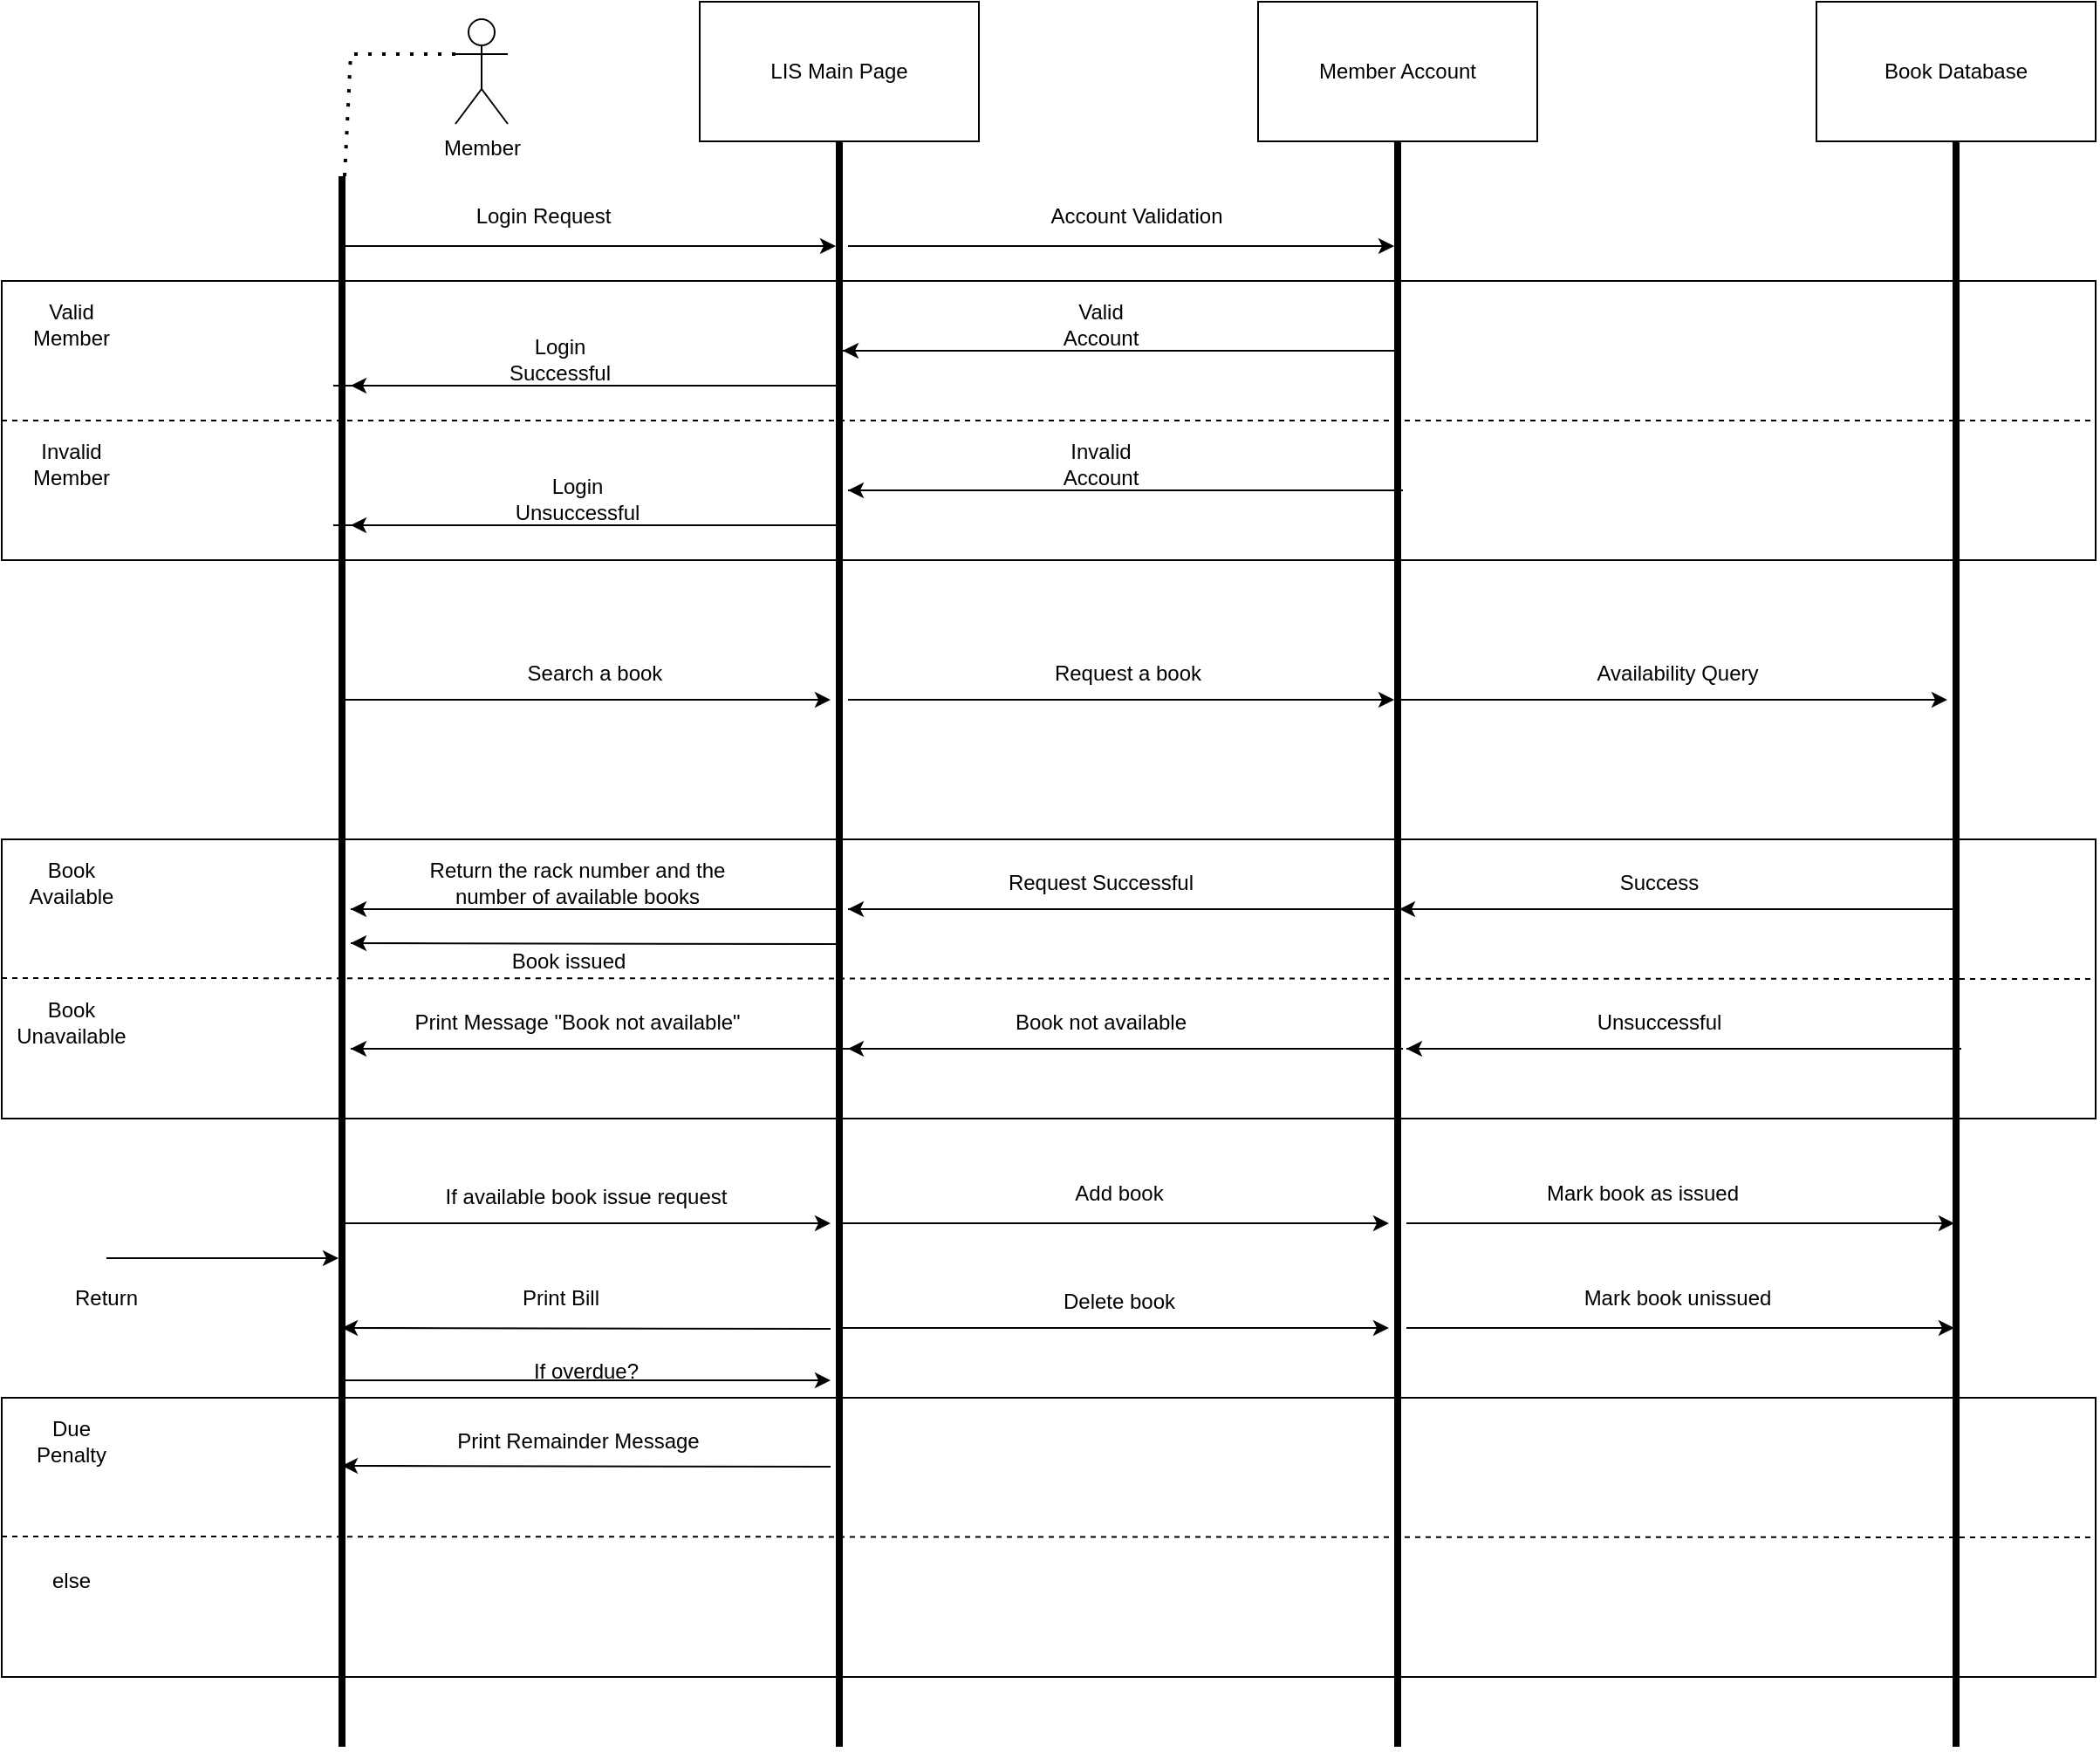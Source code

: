 <mxfile version="23.1.2" type="github">
  <diagram name="Page-1" id="kp5h2HxVuWxmvvwUFG4n">
    <mxGraphModel dx="2284" dy="780" grid="1" gridSize="10" guides="1" tooltips="1" connect="1" arrows="1" fold="1" page="1" pageScale="1" pageWidth="850" pageHeight="1100" math="0" shadow="0">
      <root>
        <mxCell id="0" />
        <mxCell id="1" parent="0" />
        <mxCell id="KqxjXM2WxhmaJUW-WSdB-1" value="LIS Main Page" style="rounded=0;whiteSpace=wrap;html=1;" vertex="1" parent="1">
          <mxGeometry x="320" y="80" width="160" height="80" as="geometry" />
        </mxCell>
        <mxCell id="KqxjXM2WxhmaJUW-WSdB-2" value="Member Account" style="rounded=0;whiteSpace=wrap;html=1;" vertex="1" parent="1">
          <mxGeometry x="640" y="80" width="160" height="80" as="geometry" />
        </mxCell>
        <mxCell id="KqxjXM2WxhmaJUW-WSdB-3" value="Book Database" style="rounded=0;whiteSpace=wrap;html=1;" vertex="1" parent="1">
          <mxGeometry x="960" y="80" width="160" height="80" as="geometry" />
        </mxCell>
        <mxCell id="KqxjXM2WxhmaJUW-WSdB-4" value="Member" style="shape=umlActor;verticalLabelPosition=bottom;verticalAlign=top;html=1;outlineConnect=0;" vertex="1" parent="1">
          <mxGeometry x="180" y="90" width="30" height="60" as="geometry" />
        </mxCell>
        <mxCell id="KqxjXM2WxhmaJUW-WSdB-5" value="" style="line;strokeWidth=4;direction=south;html=1;perimeter=backbonePerimeter;points=[];outlineConnect=0;" vertex="1" parent="1">
          <mxGeometry x="110" y="180" width="10" height="900" as="geometry" />
        </mxCell>
        <mxCell id="KqxjXM2WxhmaJUW-WSdB-6" value="" style="line;strokeWidth=4;direction=south;html=1;perimeter=backbonePerimeter;points=[];outlineConnect=0;" vertex="1" parent="1">
          <mxGeometry x="395" y="160" width="10" height="920" as="geometry" />
        </mxCell>
        <mxCell id="KqxjXM2WxhmaJUW-WSdB-7" value="" style="line;strokeWidth=4;direction=south;html=1;perimeter=backbonePerimeter;points=[];outlineConnect=0;" vertex="1" parent="1">
          <mxGeometry x="715" y="160" width="10" height="920" as="geometry" />
        </mxCell>
        <mxCell id="KqxjXM2WxhmaJUW-WSdB-8" value="" style="line;strokeWidth=4;direction=south;html=1;perimeter=backbonePerimeter;points=[];outlineConnect=0;" vertex="1" parent="1">
          <mxGeometry x="1035" y="160" width="10" height="920" as="geometry" />
        </mxCell>
        <mxCell id="KqxjXM2WxhmaJUW-WSdB-11" value="" style="rounded=0;whiteSpace=wrap;html=1;fillColor=none;" vertex="1" parent="1">
          <mxGeometry x="-80" y="240" width="1200" height="160" as="geometry" />
        </mxCell>
        <mxCell id="KqxjXM2WxhmaJUW-WSdB-12" value="" style="rounded=0;whiteSpace=wrap;html=1;fillColor=none;" vertex="1" parent="1">
          <mxGeometry x="-80" y="560" width="1200" height="160" as="geometry" />
        </mxCell>
        <mxCell id="KqxjXM2WxhmaJUW-WSdB-13" value="" style="rounded=0;whiteSpace=wrap;html=1;fillColor=none;" vertex="1" parent="1">
          <mxGeometry x="-80" y="880" width="1200" height="160" as="geometry" />
        </mxCell>
        <mxCell id="KqxjXM2WxhmaJUW-WSdB-15" value="" style="endArrow=none;dashed=1;html=1;rounded=0;exitX=0;exitY=0.5;exitDx=0;exitDy=0;entryX=1;entryY=0.5;entryDx=0;entryDy=0;" edge="1" parent="1" source="KqxjXM2WxhmaJUW-WSdB-11" target="KqxjXM2WxhmaJUW-WSdB-11">
          <mxGeometry width="50" height="50" relative="1" as="geometry">
            <mxPoint x="600" y="440" as="sourcePoint" />
            <mxPoint x="650" y="390" as="targetPoint" />
          </mxGeometry>
        </mxCell>
        <mxCell id="KqxjXM2WxhmaJUW-WSdB-16" value="" style="endArrow=none;dashed=1;html=1;rounded=0;exitX=0;exitY=0.5;exitDx=0;exitDy=0;" edge="1" parent="1">
          <mxGeometry width="50" height="50" relative="1" as="geometry">
            <mxPoint x="-80" y="639.5" as="sourcePoint" />
            <mxPoint x="1120" y="640" as="targetPoint" />
          </mxGeometry>
        </mxCell>
        <mxCell id="KqxjXM2WxhmaJUW-WSdB-17" value="" style="endArrow=none;dashed=1;html=1;rounded=0;exitX=0;exitY=0.5;exitDx=0;exitDy=0;" edge="1" parent="1">
          <mxGeometry width="50" height="50" relative="1" as="geometry">
            <mxPoint x="-80" y="959.5" as="sourcePoint" />
            <mxPoint x="1120" y="960" as="targetPoint" />
          </mxGeometry>
        </mxCell>
        <mxCell id="KqxjXM2WxhmaJUW-WSdB-18" value="Valid Member" style="text;html=1;strokeColor=none;fillColor=none;align=center;verticalAlign=middle;whiteSpace=wrap;rounded=0;" vertex="1" parent="1">
          <mxGeometry x="-70" y="250" width="60" height="30" as="geometry" />
        </mxCell>
        <mxCell id="KqxjXM2WxhmaJUW-WSdB-19" value="Invalid Member" style="text;html=1;strokeColor=none;fillColor=none;align=center;verticalAlign=middle;whiteSpace=wrap;rounded=0;" vertex="1" parent="1">
          <mxGeometry x="-70" y="330" width="60" height="30" as="geometry" />
        </mxCell>
        <mxCell id="KqxjXM2WxhmaJUW-WSdB-20" value="Book Available" style="text;html=1;strokeColor=none;fillColor=none;align=center;verticalAlign=middle;whiteSpace=wrap;rounded=0;" vertex="1" parent="1">
          <mxGeometry x="-70" y="570" width="60" height="30" as="geometry" />
        </mxCell>
        <mxCell id="KqxjXM2WxhmaJUW-WSdB-21" value="Book Unavailable" style="text;html=1;strokeColor=none;fillColor=none;align=center;verticalAlign=middle;whiteSpace=wrap;rounded=0;" vertex="1" parent="1">
          <mxGeometry x="-70" y="650" width="60" height="30" as="geometry" />
        </mxCell>
        <mxCell id="KqxjXM2WxhmaJUW-WSdB-22" value="Due Penalty" style="text;html=1;strokeColor=none;fillColor=none;align=center;verticalAlign=middle;whiteSpace=wrap;rounded=0;" vertex="1" parent="1">
          <mxGeometry x="-70" y="890" width="60" height="30" as="geometry" />
        </mxCell>
        <mxCell id="KqxjXM2WxhmaJUW-WSdB-23" value="else" style="text;html=1;strokeColor=none;fillColor=none;align=center;verticalAlign=middle;whiteSpace=wrap;rounded=0;" vertex="1" parent="1">
          <mxGeometry x="-70" y="970" width="60" height="30" as="geometry" />
        </mxCell>
        <mxCell id="KqxjXM2WxhmaJUW-WSdB-24" value="" style="endArrow=classic;html=1;rounded=0;" edge="1" parent="1" source="KqxjXM2WxhmaJUW-WSdB-5" target="KqxjXM2WxhmaJUW-WSdB-6">
          <mxGeometry width="50" height="50" relative="1" as="geometry">
            <mxPoint x="600" y="420" as="sourcePoint" />
            <mxPoint x="650" y="370" as="targetPoint" />
            <Array as="points">
              <mxPoint x="280" y="220" />
            </Array>
          </mxGeometry>
        </mxCell>
        <mxCell id="KqxjXM2WxhmaJUW-WSdB-25" value="" style="endArrow=classic;html=1;rounded=0;" edge="1" parent="1" target="KqxjXM2WxhmaJUW-WSdB-7">
          <mxGeometry width="50" height="50" relative="1" as="geometry">
            <mxPoint x="405" y="220" as="sourcePoint" />
            <mxPoint x="687" y="220" as="targetPoint" />
            <Array as="points">
              <mxPoint x="569" y="220" />
            </Array>
          </mxGeometry>
        </mxCell>
        <mxCell id="KqxjXM2WxhmaJUW-WSdB-26" value="Login Request&lt;br&gt;" style="text;html=1;align=center;verticalAlign=middle;resizable=0;points=[];autosize=1;strokeColor=none;fillColor=none;" vertex="1" parent="1">
          <mxGeometry x="180" y="188" width="100" height="30" as="geometry" />
        </mxCell>
        <mxCell id="KqxjXM2WxhmaJUW-WSdB-27" value="Account Validation" style="text;html=1;align=center;verticalAlign=middle;resizable=0;points=[];autosize=1;strokeColor=none;fillColor=none;" vertex="1" parent="1">
          <mxGeometry x="510" y="188" width="120" height="30" as="geometry" />
        </mxCell>
        <mxCell id="KqxjXM2WxhmaJUW-WSdB-28" value="" style="endArrow=none;dashed=1;html=1;dashPattern=1 3;strokeWidth=2;rounded=0;" edge="1" parent="1" source="KqxjXM2WxhmaJUW-WSdB-5">
          <mxGeometry width="50" height="50" relative="1" as="geometry">
            <mxPoint x="600" y="420" as="sourcePoint" />
            <mxPoint x="120" y="110" as="targetPoint" />
          </mxGeometry>
        </mxCell>
        <mxCell id="KqxjXM2WxhmaJUW-WSdB-29" value="" style="endArrow=none;dashed=1;html=1;dashPattern=1 3;strokeWidth=2;rounded=0;exitX=0;exitY=0.333;exitDx=0;exitDy=0;exitPerimeter=0;" edge="1" parent="1" source="KqxjXM2WxhmaJUW-WSdB-4">
          <mxGeometry width="50" height="50" relative="1" as="geometry">
            <mxPoint x="126" y="190" as="sourcePoint" />
            <mxPoint x="120" y="110" as="targetPoint" />
          </mxGeometry>
        </mxCell>
        <mxCell id="KqxjXM2WxhmaJUW-WSdB-31" value="" style="endArrow=classic;html=1;rounded=0;" edge="1" parent="1">
          <mxGeometry width="50" height="50" relative="1" as="geometry">
            <mxPoint x="402" y="280" as="sourcePoint" />
            <mxPoint x="402" y="280" as="targetPoint" />
            <Array as="points">
              <mxPoint x="720" y="280" />
            </Array>
          </mxGeometry>
        </mxCell>
        <mxCell id="KqxjXM2WxhmaJUW-WSdB-32" value="Valid Account" style="text;html=1;strokeColor=none;fillColor=none;align=center;verticalAlign=middle;whiteSpace=wrap;rounded=0;" vertex="1" parent="1">
          <mxGeometry x="520" y="250" width="60" height="30" as="geometry" />
        </mxCell>
        <mxCell id="KqxjXM2WxhmaJUW-WSdB-33" value="" style="endArrow=classic;html=1;rounded=0;" edge="1" parent="1">
          <mxGeometry width="50" height="50" relative="1" as="geometry">
            <mxPoint x="110" y="300" as="sourcePoint" />
            <mxPoint x="120" y="300" as="targetPoint" />
            <Array as="points">
              <mxPoint x="400" y="300" />
            </Array>
          </mxGeometry>
        </mxCell>
        <mxCell id="KqxjXM2WxhmaJUW-WSdB-34" value="Login Successful" style="text;html=1;strokeColor=none;fillColor=none;align=center;verticalAlign=middle;whiteSpace=wrap;rounded=0;" vertex="1" parent="1">
          <mxGeometry x="210" y="270" width="60" height="30" as="geometry" />
        </mxCell>
        <mxCell id="KqxjXM2WxhmaJUW-WSdB-35" value="" style="endArrow=classic;html=1;rounded=0;" edge="1" parent="1">
          <mxGeometry width="50" height="50" relative="1" as="geometry">
            <mxPoint x="405" y="360" as="sourcePoint" />
            <mxPoint x="405" y="360" as="targetPoint" />
            <Array as="points">
              <mxPoint x="723" y="360" />
            </Array>
          </mxGeometry>
        </mxCell>
        <mxCell id="KqxjXM2WxhmaJUW-WSdB-36" value="Invalid Account" style="text;html=1;strokeColor=none;fillColor=none;align=center;verticalAlign=middle;whiteSpace=wrap;rounded=0;" vertex="1" parent="1">
          <mxGeometry x="520" y="330" width="60" height="30" as="geometry" />
        </mxCell>
        <mxCell id="KqxjXM2WxhmaJUW-WSdB-37" value="" style="endArrow=classic;html=1;rounded=0;" edge="1" parent="1">
          <mxGeometry width="50" height="50" relative="1" as="geometry">
            <mxPoint x="110" y="380" as="sourcePoint" />
            <mxPoint x="120" y="380" as="targetPoint" />
            <Array as="points">
              <mxPoint x="400" y="380" />
            </Array>
          </mxGeometry>
        </mxCell>
        <mxCell id="KqxjXM2WxhmaJUW-WSdB-38" value="Login Unsuccessful" style="text;html=1;strokeColor=none;fillColor=none;align=center;verticalAlign=middle;whiteSpace=wrap;rounded=0;" vertex="1" parent="1">
          <mxGeometry x="220" y="350" width="60" height="30" as="geometry" />
        </mxCell>
        <mxCell id="KqxjXM2WxhmaJUW-WSdB-39" value="" style="endArrow=classic;html=1;rounded=0;" edge="1" parent="1">
          <mxGeometry width="50" height="50" relative="1" as="geometry">
            <mxPoint x="113" y="480" as="sourcePoint" />
            <mxPoint x="395" y="480" as="targetPoint" />
            <Array as="points">
              <mxPoint x="277" y="480" />
            </Array>
          </mxGeometry>
        </mxCell>
        <mxCell id="KqxjXM2WxhmaJUW-WSdB-40" value="Search a book" style="text;html=1;strokeColor=none;fillColor=none;align=center;verticalAlign=middle;whiteSpace=wrap;rounded=0;" vertex="1" parent="1">
          <mxGeometry x="220" y="450" width="80" height="30" as="geometry" />
        </mxCell>
        <mxCell id="KqxjXM2WxhmaJUW-WSdB-41" value="" style="endArrow=classic;html=1;rounded=0;" edge="1" parent="1">
          <mxGeometry width="50" height="50" relative="1" as="geometry">
            <mxPoint x="405" y="480" as="sourcePoint" />
            <mxPoint x="718" y="480" as="targetPoint" />
            <Array as="points">
              <mxPoint x="569" y="480" />
            </Array>
          </mxGeometry>
        </mxCell>
        <mxCell id="KqxjXM2WxhmaJUW-WSdB-42" value="Request a book" style="text;html=1;align=center;verticalAlign=middle;resizable=0;points=[];autosize=1;strokeColor=none;fillColor=none;" vertex="1" parent="1">
          <mxGeometry x="510" y="450" width="110" height="30" as="geometry" />
        </mxCell>
        <mxCell id="KqxjXM2WxhmaJUW-WSdB-43" value="" style="endArrow=classic;html=1;rounded=0;" edge="1" parent="1">
          <mxGeometry width="50" height="50" relative="1" as="geometry">
            <mxPoint x="722" y="480" as="sourcePoint" />
            <mxPoint x="1035" y="480" as="targetPoint" />
            <Array as="points">
              <mxPoint x="886" y="480" />
            </Array>
          </mxGeometry>
        </mxCell>
        <mxCell id="KqxjXM2WxhmaJUW-WSdB-44" value="Availability Query" style="text;html=1;align=center;verticalAlign=middle;resizable=0;points=[];autosize=1;strokeColor=none;fillColor=none;" vertex="1" parent="1">
          <mxGeometry x="820" y="450" width="120" height="30" as="geometry" />
        </mxCell>
        <mxCell id="KqxjXM2WxhmaJUW-WSdB-45" value="" style="endArrow=classic;html=1;rounded=0;" edge="1" parent="1">
          <mxGeometry width="50" height="50" relative="1" as="geometry">
            <mxPoint x="721" y="600" as="sourcePoint" />
            <mxPoint x="721" y="600" as="targetPoint" />
            <Array as="points">
              <mxPoint x="1039" y="600" />
            </Array>
          </mxGeometry>
        </mxCell>
        <mxCell id="KqxjXM2WxhmaJUW-WSdB-46" value="" style="endArrow=classic;html=1;rounded=0;" edge="1" parent="1">
          <mxGeometry width="50" height="50" relative="1" as="geometry">
            <mxPoint x="725" y="680" as="sourcePoint" />
            <mxPoint x="725" y="680" as="targetPoint" />
            <Array as="points">
              <mxPoint x="1043" y="680" />
            </Array>
          </mxGeometry>
        </mxCell>
        <mxCell id="KqxjXM2WxhmaJUW-WSdB-47" value="" style="endArrow=classic;html=1;rounded=0;" edge="1" parent="1">
          <mxGeometry width="50" height="50" relative="1" as="geometry">
            <mxPoint x="405" y="600" as="sourcePoint" />
            <mxPoint x="405" y="600" as="targetPoint" />
            <Array as="points">
              <mxPoint x="723" y="600" />
            </Array>
          </mxGeometry>
        </mxCell>
        <mxCell id="KqxjXM2WxhmaJUW-WSdB-48" value="" style="endArrow=classic;html=1;rounded=0;" edge="1" parent="1">
          <mxGeometry width="50" height="50" relative="1" as="geometry">
            <mxPoint x="405" y="680" as="sourcePoint" />
            <mxPoint x="405" y="680" as="targetPoint" />
            <Array as="points">
              <mxPoint x="723" y="680" />
            </Array>
          </mxGeometry>
        </mxCell>
        <mxCell id="KqxjXM2WxhmaJUW-WSdB-49" value="" style="endArrow=classic;html=1;rounded=0;" edge="1" parent="1">
          <mxGeometry width="50" height="50" relative="1" as="geometry">
            <mxPoint x="120" y="619.5" as="sourcePoint" />
            <mxPoint x="120" y="619.5" as="targetPoint" />
            <Array as="points">
              <mxPoint x="400" y="620" />
            </Array>
          </mxGeometry>
        </mxCell>
        <mxCell id="KqxjXM2WxhmaJUW-WSdB-50" value="" style="endArrow=classic;html=1;rounded=0;" edge="1" parent="1">
          <mxGeometry width="50" height="50" relative="1" as="geometry">
            <mxPoint x="120" y="680" as="sourcePoint" />
            <mxPoint x="120" y="680" as="targetPoint" />
            <Array as="points">
              <mxPoint x="438" y="680" />
            </Array>
          </mxGeometry>
        </mxCell>
        <mxCell id="KqxjXM2WxhmaJUW-WSdB-51" value="Success" style="text;html=1;strokeColor=none;fillColor=none;align=center;verticalAlign=middle;whiteSpace=wrap;rounded=0;" vertex="1" parent="1">
          <mxGeometry x="840" y="570" width="60" height="30" as="geometry" />
        </mxCell>
        <mxCell id="KqxjXM2WxhmaJUW-WSdB-52" value="Unsuccessful" style="text;html=1;strokeColor=none;fillColor=none;align=center;verticalAlign=middle;whiteSpace=wrap;rounded=0;" vertex="1" parent="1">
          <mxGeometry x="840" y="650" width="60" height="30" as="geometry" />
        </mxCell>
        <mxCell id="KqxjXM2WxhmaJUW-WSdB-53" value="Request Successful" style="text;html=1;strokeColor=none;fillColor=none;align=center;verticalAlign=middle;whiteSpace=wrap;rounded=0;" vertex="1" parent="1">
          <mxGeometry x="495" y="570" width="110" height="30" as="geometry" />
        </mxCell>
        <mxCell id="KqxjXM2WxhmaJUW-WSdB-54" value="Book not available" style="text;html=1;strokeColor=none;fillColor=none;align=center;verticalAlign=middle;whiteSpace=wrap;rounded=0;" vertex="1" parent="1">
          <mxGeometry x="495" y="650" width="110" height="30" as="geometry" />
        </mxCell>
        <mxCell id="KqxjXM2WxhmaJUW-WSdB-55" value="Book issued" style="text;html=1;strokeColor=none;fillColor=none;align=center;verticalAlign=middle;whiteSpace=wrap;rounded=0;" vertex="1" parent="1">
          <mxGeometry x="200" y="615" width="90" height="30" as="geometry" />
        </mxCell>
        <mxCell id="KqxjXM2WxhmaJUW-WSdB-56" value="" style="endArrow=classic;html=1;rounded=0;" edge="1" parent="1">
          <mxGeometry width="50" height="50" relative="1" as="geometry">
            <mxPoint x="120" y="600" as="sourcePoint" />
            <mxPoint x="120" y="600" as="targetPoint" />
            <Array as="points">
              <mxPoint x="400" y="600" />
            </Array>
          </mxGeometry>
        </mxCell>
        <mxCell id="KqxjXM2WxhmaJUW-WSdB-57" value="Return the rack number and the number of available books" style="text;html=1;strokeColor=none;fillColor=none;align=center;verticalAlign=middle;whiteSpace=wrap;rounded=0;" vertex="1" parent="1">
          <mxGeometry x="145" y="570" width="210" height="30" as="geometry" />
        </mxCell>
        <mxCell id="KqxjXM2WxhmaJUW-WSdB-65" value="Print Message &quot;Book not available&quot;" style="text;html=1;strokeColor=none;fillColor=none;align=center;verticalAlign=middle;whiteSpace=wrap;rounded=0;" vertex="1" parent="1">
          <mxGeometry x="155" y="650" width="190" height="30" as="geometry" />
        </mxCell>
        <mxCell id="KqxjXM2WxhmaJUW-WSdB-67" value="" style="endArrow=classic;html=1;rounded=0;" edge="1" parent="1" target="KqxjXM2WxhmaJUW-WSdB-5">
          <mxGeometry width="50" height="50" relative="1" as="geometry">
            <mxPoint x="-20" y="800" as="sourcePoint" />
            <mxPoint x="30" y="760" as="targetPoint" />
            <Array as="points">
              <mxPoint x="60" y="800" />
            </Array>
          </mxGeometry>
        </mxCell>
        <mxCell id="KqxjXM2WxhmaJUW-WSdB-68" value="Return" style="text;html=1;strokeColor=none;fillColor=none;align=center;verticalAlign=middle;whiteSpace=wrap;rounded=0;" vertex="1" parent="1">
          <mxGeometry x="-50" y="808" width="60" height="30" as="geometry" />
        </mxCell>
        <mxCell id="KqxjXM2WxhmaJUW-WSdB-69" value="" style="endArrow=classic;html=1;rounded=0;" edge="1" parent="1">
          <mxGeometry width="50" height="50" relative="1" as="geometry">
            <mxPoint x="115" y="840" as="sourcePoint" />
            <mxPoint x="115" y="840" as="targetPoint" />
            <Array as="points">
              <mxPoint x="395" y="840.5" />
            </Array>
          </mxGeometry>
        </mxCell>
        <mxCell id="KqxjXM2WxhmaJUW-WSdB-70" value="" style="endArrow=classic;html=1;rounded=0;" edge="1" parent="1">
          <mxGeometry width="50" height="50" relative="1" as="geometry">
            <mxPoint x="113" y="780" as="sourcePoint" />
            <mxPoint x="395" y="780" as="targetPoint" />
            <Array as="points">
              <mxPoint x="277" y="780" />
            </Array>
          </mxGeometry>
        </mxCell>
        <mxCell id="KqxjXM2WxhmaJUW-WSdB-72" value="" style="endArrow=classic;html=1;rounded=0;" edge="1" parent="1">
          <mxGeometry width="50" height="50" relative="1" as="geometry">
            <mxPoint x="115" y="919" as="sourcePoint" />
            <mxPoint x="115" y="919" as="targetPoint" />
            <Array as="points">
              <mxPoint x="395" y="919.5" />
            </Array>
          </mxGeometry>
        </mxCell>
        <mxCell id="KqxjXM2WxhmaJUW-WSdB-73" value="If available book issue request" style="text;html=1;strokeColor=none;fillColor=none;align=center;verticalAlign=middle;whiteSpace=wrap;rounded=0;" vertex="1" parent="1">
          <mxGeometry x="170" y="750" width="170" height="30" as="geometry" />
        </mxCell>
        <mxCell id="KqxjXM2WxhmaJUW-WSdB-74" value="" style="endArrow=classic;html=1;rounded=0;" edge="1" parent="1" source="KqxjXM2WxhmaJUW-WSdB-6">
          <mxGeometry width="50" height="50" relative="1" as="geometry">
            <mxPoint x="433" y="780" as="sourcePoint" />
            <mxPoint x="715" y="780" as="targetPoint" />
            <Array as="points">
              <mxPoint x="597" y="780" />
            </Array>
          </mxGeometry>
        </mxCell>
        <mxCell id="KqxjXM2WxhmaJUW-WSdB-75" value="Add book" style="text;html=1;align=center;verticalAlign=middle;resizable=0;points=[];autosize=1;strokeColor=none;fillColor=none;" vertex="1" parent="1">
          <mxGeometry x="525" y="748" width="70" height="30" as="geometry" />
        </mxCell>
        <mxCell id="KqxjXM2WxhmaJUW-WSdB-76" value="" style="endArrow=classic;html=1;rounded=0;" edge="1" parent="1">
          <mxGeometry width="50" height="50" relative="1" as="geometry">
            <mxPoint x="725" y="780" as="sourcePoint" />
            <mxPoint x="1039" y="780" as="targetPoint" />
            <Array as="points">
              <mxPoint x="921" y="780" />
            </Array>
          </mxGeometry>
        </mxCell>
        <mxCell id="KqxjXM2WxhmaJUW-WSdB-77" value="Mark book as issued" style="text;html=1;align=center;verticalAlign=middle;resizable=0;points=[];autosize=1;strokeColor=none;fillColor=none;" vertex="1" parent="1">
          <mxGeometry x="795" y="748" width="130" height="30" as="geometry" />
        </mxCell>
        <mxCell id="KqxjXM2WxhmaJUW-WSdB-78" value="" style="endArrow=classic;html=1;rounded=0;" edge="1" parent="1">
          <mxGeometry width="50" height="50" relative="1" as="geometry">
            <mxPoint x="401" y="840" as="sourcePoint" />
            <mxPoint x="715" y="840" as="targetPoint" />
            <Array as="points">
              <mxPoint x="597" y="840" />
            </Array>
          </mxGeometry>
        </mxCell>
        <mxCell id="KqxjXM2WxhmaJUW-WSdB-79" value="Delete book" style="text;html=1;align=center;verticalAlign=middle;resizable=0;points=[];autosize=1;strokeColor=none;fillColor=none;" vertex="1" parent="1">
          <mxGeometry x="515" y="810" width="90" height="30" as="geometry" />
        </mxCell>
        <mxCell id="KqxjXM2WxhmaJUW-WSdB-80" value="" style="endArrow=classic;html=1;rounded=0;" edge="1" parent="1">
          <mxGeometry width="50" height="50" relative="1" as="geometry">
            <mxPoint x="725" y="840" as="sourcePoint" />
            <mxPoint x="1039" y="840" as="targetPoint" />
            <Array as="points">
              <mxPoint x="921" y="840" />
            </Array>
          </mxGeometry>
        </mxCell>
        <mxCell id="KqxjXM2WxhmaJUW-WSdB-81" value="Mark book unissued" style="text;html=1;align=center;verticalAlign=middle;resizable=0;points=[];autosize=1;strokeColor=none;fillColor=none;" vertex="1" parent="1">
          <mxGeometry x="815" y="808" width="130" height="30" as="geometry" />
        </mxCell>
        <mxCell id="KqxjXM2WxhmaJUW-WSdB-82" value="Print Bill" style="text;html=1;align=center;verticalAlign=middle;resizable=0;points=[];autosize=1;strokeColor=none;fillColor=none;" vertex="1" parent="1">
          <mxGeometry x="205" y="808" width="70" height="30" as="geometry" />
        </mxCell>
        <mxCell id="KqxjXM2WxhmaJUW-WSdB-83" value="Print Remainder Message" style="text;html=1;strokeColor=none;fillColor=none;align=center;verticalAlign=middle;whiteSpace=wrap;rounded=0;" vertex="1" parent="1">
          <mxGeometry x="172.5" y="890" width="155" height="30" as="geometry" />
        </mxCell>
        <mxCell id="KqxjXM2WxhmaJUW-WSdB-84" value="" style="endArrow=classic;html=1;rounded=0;" edge="1" parent="1">
          <mxGeometry width="50" height="50" relative="1" as="geometry">
            <mxPoint x="113" y="870" as="sourcePoint" />
            <mxPoint x="395" y="870" as="targetPoint" />
            <Array as="points">
              <mxPoint x="277" y="870" />
            </Array>
          </mxGeometry>
        </mxCell>
        <mxCell id="KqxjXM2WxhmaJUW-WSdB-87" value="If overdue?" style="text;html=1;strokeColor=none;fillColor=none;align=center;verticalAlign=middle;whiteSpace=wrap;rounded=0;" vertex="1" parent="1">
          <mxGeometry x="215" y="850" width="80" height="30" as="geometry" />
        </mxCell>
      </root>
    </mxGraphModel>
  </diagram>
</mxfile>
